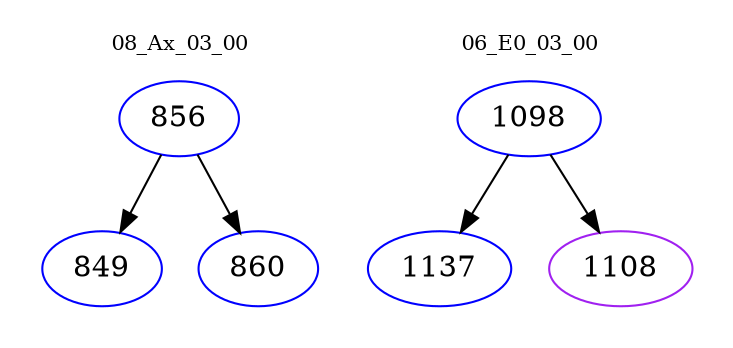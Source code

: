 digraph{
subgraph cluster_0 {
color = white
label = "08_Ax_03_00";
fontsize=10;
T0_856 [label="856", color="blue"]
T0_856 -> T0_849 [color="black"]
T0_849 [label="849", color="blue"]
T0_856 -> T0_860 [color="black"]
T0_860 [label="860", color="blue"]
}
subgraph cluster_1 {
color = white
label = "06_E0_03_00";
fontsize=10;
T1_1098 [label="1098", color="blue"]
T1_1098 -> T1_1137 [color="black"]
T1_1137 [label="1137", color="blue"]
T1_1098 -> T1_1108 [color="black"]
T1_1108 [label="1108", color="purple"]
}
}
